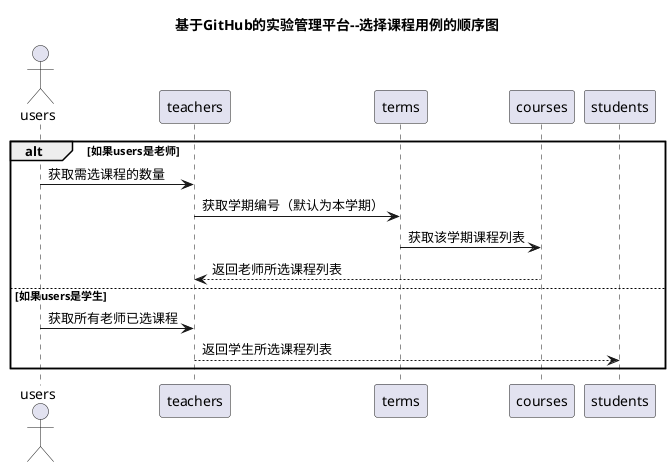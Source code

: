 @startuml
title 基于GitHub的实验管理平台--选择课程用例的顺序图
actor users
alt 如果users是老师
    users->teachers : 获取需选课程的数量
    teachers -> terms : 获取学期编号（默认为本学期）
    terms -> courses:获取该学期课程列表
    teachers <-- courses: 返回老师所选课程列表
else 如果users是学生
    users->teachers : 获取所有老师已选课程
    students <-- teachers: 返回学生所选课程列表
end
@enduml
